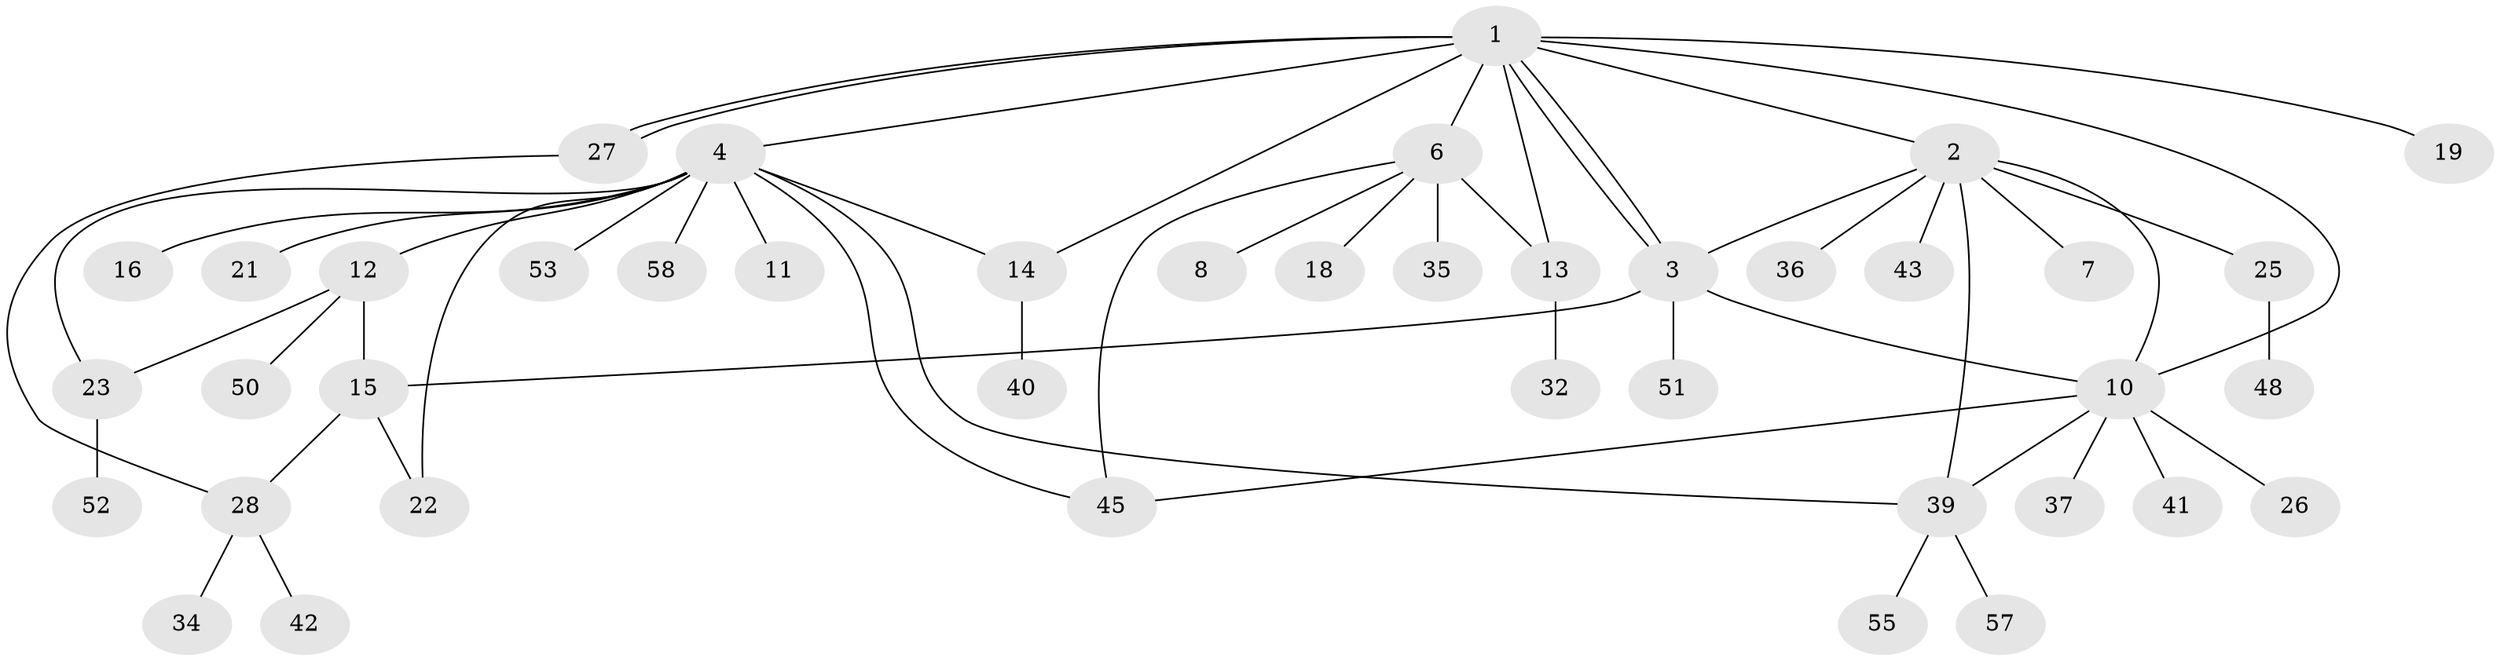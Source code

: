 // Generated by graph-tools (version 1.1) at 2025/23/03/03/25 07:23:49]
// undirected, 42 vertices, 56 edges
graph export_dot {
graph [start="1"]
  node [color=gray90,style=filled];
  1 [super="+17"];
  2 [super="+29"];
  3 [super="+5"];
  4 [super="+9"];
  6 [super="+31"];
  7;
  8;
  10 [super="+20"];
  11;
  12 [super="+30"];
  13 [super="+24"];
  14 [super="+46"];
  15 [super="+33"];
  16;
  18;
  19;
  21;
  22;
  23 [super="+44"];
  25 [super="+59"];
  26;
  27 [super="+49"];
  28 [super="+38"];
  32;
  34;
  35;
  36;
  37;
  39 [super="+56"];
  40;
  41;
  42;
  43 [super="+60"];
  45 [super="+47"];
  48;
  50;
  51;
  52 [super="+54"];
  53;
  55;
  57;
  58;
  1 -- 2;
  1 -- 3 [weight=2];
  1 -- 3;
  1 -- 4 [weight=2];
  1 -- 6 [weight=2];
  1 -- 14;
  1 -- 19;
  1 -- 27;
  1 -- 27;
  1 -- 10;
  1 -- 13;
  2 -- 3;
  2 -- 7;
  2 -- 25;
  2 -- 36;
  2 -- 39;
  2 -- 43;
  2 -- 10;
  3 -- 10;
  3 -- 15;
  3 -- 51;
  4 -- 11;
  4 -- 12;
  4 -- 21;
  4 -- 53;
  4 -- 39;
  4 -- 45;
  4 -- 14;
  4 -- 16;
  4 -- 22;
  4 -- 23;
  4 -- 58;
  6 -- 8;
  6 -- 13;
  6 -- 18;
  6 -- 35;
  6 -- 45;
  10 -- 26;
  10 -- 37;
  10 -- 39;
  10 -- 41;
  10 -- 45;
  12 -- 15;
  12 -- 50;
  12 -- 23;
  13 -- 32;
  14 -- 40;
  15 -- 22;
  15 -- 28;
  23 -- 52;
  25 -- 48;
  27 -- 28;
  28 -- 34;
  28 -- 42;
  39 -- 55;
  39 -- 57;
}
